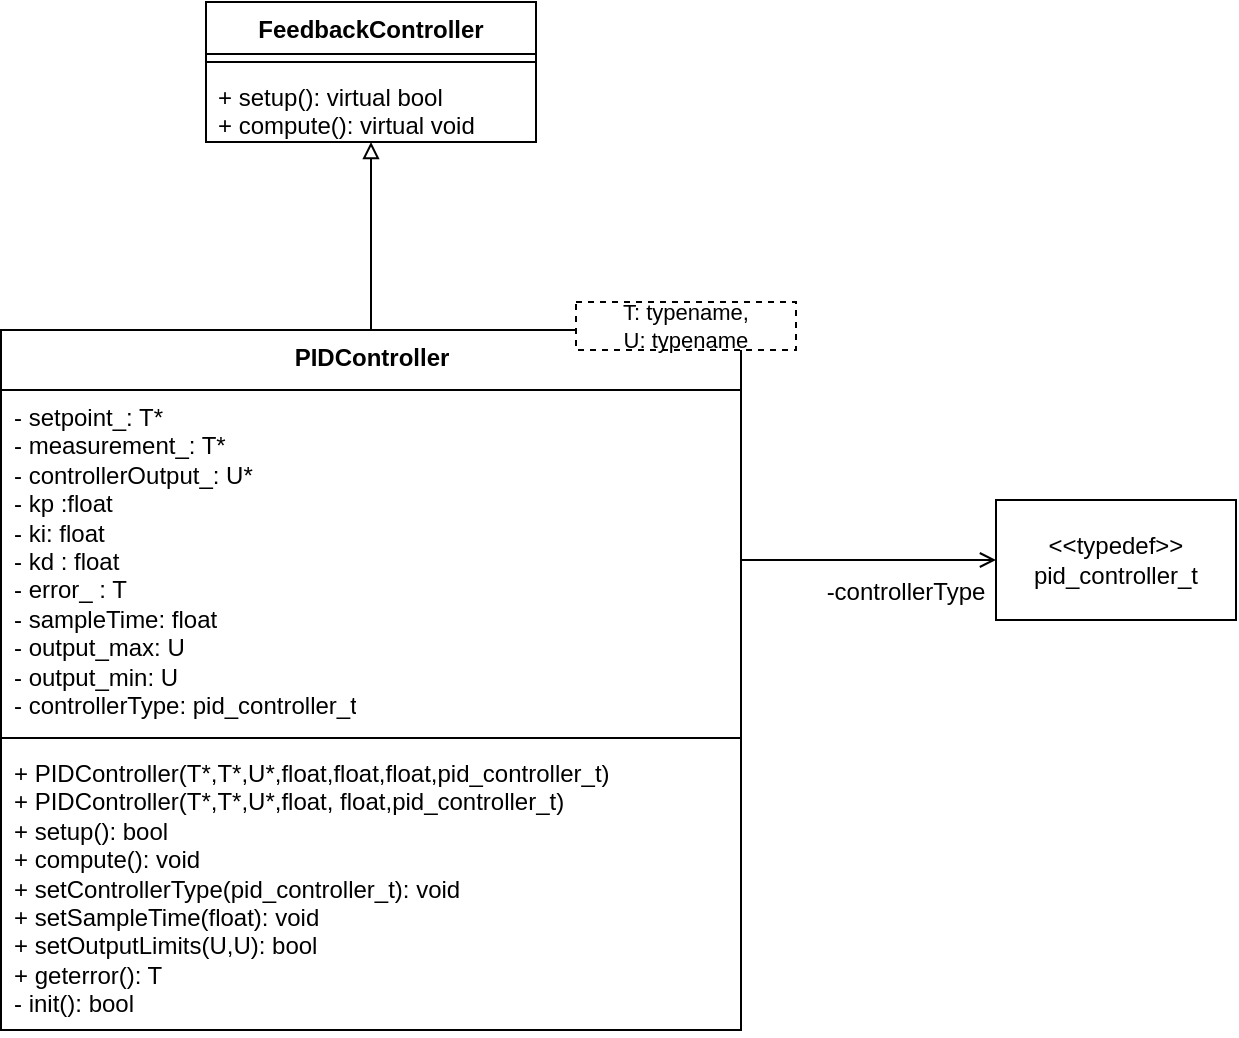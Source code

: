 <mxfile version="24.2.7" type="github">
  <diagram name="Page-1" id="KFsY79JGW7OIFpEs8pLU">
    <mxGraphModel dx="1366" dy="663" grid="1" gridSize="10" guides="1" tooltips="1" connect="1" arrows="1" fold="1" page="1" pageScale="1" pageWidth="850" pageHeight="1100" math="0" shadow="0">
      <root>
        <mxCell id="0" />
        <mxCell id="1" parent="0" />
        <mxCell id="GJ6rvG1zgliPvVbf_JiR-2" value="FeedbackController" style="swimlane;fontStyle=1;align=center;verticalAlign=top;childLayout=stackLayout;horizontal=1;startSize=26;horizontalStack=0;resizeParent=1;resizeParentMax=0;resizeLast=0;collapsible=1;marginBottom=0;whiteSpace=wrap;html=1;" vertex="1" parent="1">
          <mxGeometry x="225" y="200" width="165" height="70" as="geometry" />
        </mxCell>
        <mxCell id="GJ6rvG1zgliPvVbf_JiR-4" value="" style="line;strokeWidth=1;fillColor=none;align=left;verticalAlign=middle;spacingTop=-1;spacingLeft=3;spacingRight=3;rotatable=0;labelPosition=right;points=[];portConstraint=eastwest;strokeColor=inherit;" vertex="1" parent="GJ6rvG1zgliPvVbf_JiR-2">
          <mxGeometry y="26" width="165" height="8" as="geometry" />
        </mxCell>
        <mxCell id="GJ6rvG1zgliPvVbf_JiR-5" value="&lt;div&gt;+ setup(): virtual bool&lt;/div&gt;&lt;div&gt;+ compute(): virtual void&lt;br&gt;&lt;/div&gt;" style="text;strokeColor=none;fillColor=none;align=left;verticalAlign=top;spacingLeft=4;spacingRight=4;overflow=hidden;rotatable=0;points=[[0,0.5],[1,0.5]];portConstraint=eastwest;whiteSpace=wrap;html=1;" vertex="1" parent="GJ6rvG1zgliPvVbf_JiR-2">
          <mxGeometry y="34" width="165" height="36" as="geometry" />
        </mxCell>
        <mxCell id="GJ6rvG1zgliPvVbf_JiR-18" style="edgeStyle=orthogonalEdgeStyle;rounded=0;orthogonalLoop=1;jettySize=auto;html=1;endArrow=block;endFill=0;" edge="1" parent="1" source="GJ6rvG1zgliPvVbf_JiR-6" target="GJ6rvG1zgliPvVbf_JiR-2">
          <mxGeometry relative="1" as="geometry">
            <mxPoint x="305" y="270" as="targetPoint" />
          </mxGeometry>
        </mxCell>
        <mxCell id="GJ6rvG1zgliPvVbf_JiR-6" value="PIDController" style="swimlane;fontStyle=1;align=center;verticalAlign=top;childLayout=stackLayout;horizontal=1;startSize=30;horizontalStack=0;resizeParent=1;resizeParentMax=0;resizeLast=0;collapsible=1;marginBottom=0;whiteSpace=wrap;html=1;" vertex="1" parent="1">
          <mxGeometry x="122.5" y="364" width="370" height="350" as="geometry" />
        </mxCell>
        <mxCell id="GJ6rvG1zgliPvVbf_JiR-7" value="&lt;div&gt;- setpoint_: T*&lt;/div&gt;&lt;div&gt;- measurement_: T*&lt;/div&gt;&lt;div&gt;- controllerOutput_: U*&lt;/div&gt;&lt;div&gt;- kp :float&lt;/div&gt;&lt;div&gt;- ki: float&lt;/div&gt;&lt;div&gt;- kd : float&lt;/div&gt;&lt;div&gt;- error_ : T&lt;/div&gt;&lt;div&gt;- sampleTime: float&lt;/div&gt;&lt;div&gt;- output_max: U&lt;br&gt;&lt;/div&gt;&lt;div&gt;- output_min: U&lt;/div&gt;&lt;div&gt;- controllerType: pid_controller_t&lt;br&gt;&lt;/div&gt;" style="text;strokeColor=none;fillColor=none;align=left;verticalAlign=top;spacingLeft=4;spacingRight=4;overflow=hidden;rotatable=0;points=[[0,0.5],[1,0.5]];portConstraint=eastwest;whiteSpace=wrap;html=1;" vertex="1" parent="GJ6rvG1zgliPvVbf_JiR-6">
          <mxGeometry y="30" width="370" height="170" as="geometry" />
        </mxCell>
        <mxCell id="GJ6rvG1zgliPvVbf_JiR-8" value="" style="line;strokeWidth=1;fillColor=none;align=left;verticalAlign=middle;spacingTop=-1;spacingLeft=3;spacingRight=3;rotatable=0;labelPosition=right;points=[];portConstraint=eastwest;strokeColor=inherit;" vertex="1" parent="GJ6rvG1zgliPvVbf_JiR-6">
          <mxGeometry y="200" width="370" height="8" as="geometry" />
        </mxCell>
        <mxCell id="GJ6rvG1zgliPvVbf_JiR-9" value="&lt;div&gt;+ PIDController(T*,T*,U*,float,float,float,pid_controller_t)&lt;/div&gt;&lt;div&gt;+ PIDController(T*,T*,U*,float, float,pid_controller_t)&lt;br&gt;&lt;/div&gt;&lt;div&gt;+ setup(): bool&lt;/div&gt;&lt;div&gt;+ compute(): void&lt;/div&gt;&lt;div&gt;+ setControllerType(pid_controller_t): void&lt;/div&gt;&lt;div&gt;+ setSampleTime(float): void&lt;br&gt;&lt;/div&gt;&lt;div&gt;+ setOutputLimits(U,U): bool&lt;/div&gt;&lt;div&gt;+ geterror(): T&lt;/div&gt;&lt;div&gt;- init(): bool &lt;br&gt;&lt;/div&gt;" style="text;strokeColor=none;fillColor=none;align=left;verticalAlign=top;spacingLeft=4;spacingRight=4;overflow=hidden;rotatable=0;points=[[0,0.5],[1,0.5]];portConstraint=eastwest;whiteSpace=wrap;html=1;" vertex="1" parent="GJ6rvG1zgliPvVbf_JiR-6">
          <mxGeometry y="208" width="370" height="142" as="geometry" />
        </mxCell>
        <mxCell id="GJ6rvG1zgliPvVbf_JiR-17" value="&lt;div style=&quot;font-size: 11px;&quot;&gt;&lt;font style=&quot;font-size: 11px;&quot;&gt;T: typename,&lt;/font&gt;&lt;/div&gt;&lt;div style=&quot;font-size: 11px;&quot;&gt;&lt;font style=&quot;font-size: 11px;&quot;&gt;U: typename&lt;b&gt;&lt;br&gt;&lt;/b&gt;&lt;/font&gt;&lt;/div&gt;" style="rounded=0;whiteSpace=wrap;html=1;dashed=1;" vertex="1" parent="1">
          <mxGeometry x="410" y="350" width="110" height="24" as="geometry" />
        </mxCell>
        <mxCell id="GJ6rvG1zgliPvVbf_JiR-19" value="&lt;div&gt;&amp;lt;&amp;lt;typedef&amp;gt;&amp;gt;&lt;/div&gt;&lt;div&gt;pid_controller_t&lt;br&gt;&lt;/div&gt;" style="rounded=0;whiteSpace=wrap;html=1;" vertex="1" parent="1">
          <mxGeometry x="620" y="449" width="120" height="60" as="geometry" />
        </mxCell>
        <mxCell id="GJ6rvG1zgliPvVbf_JiR-20" style="edgeStyle=orthogonalEdgeStyle;rounded=0;orthogonalLoop=1;jettySize=auto;html=1;endArrow=open;endFill=0;" edge="1" parent="1" source="GJ6rvG1zgliPvVbf_JiR-7" target="GJ6rvG1zgliPvVbf_JiR-19">
          <mxGeometry relative="1" as="geometry" />
        </mxCell>
        <mxCell id="GJ6rvG1zgliPvVbf_JiR-21" value="-controllerType" style="text;html=1;align=center;verticalAlign=middle;whiteSpace=wrap;rounded=0;" vertex="1" parent="1">
          <mxGeometry x="530" y="480" width="90" height="30" as="geometry" />
        </mxCell>
      </root>
    </mxGraphModel>
  </diagram>
</mxfile>
